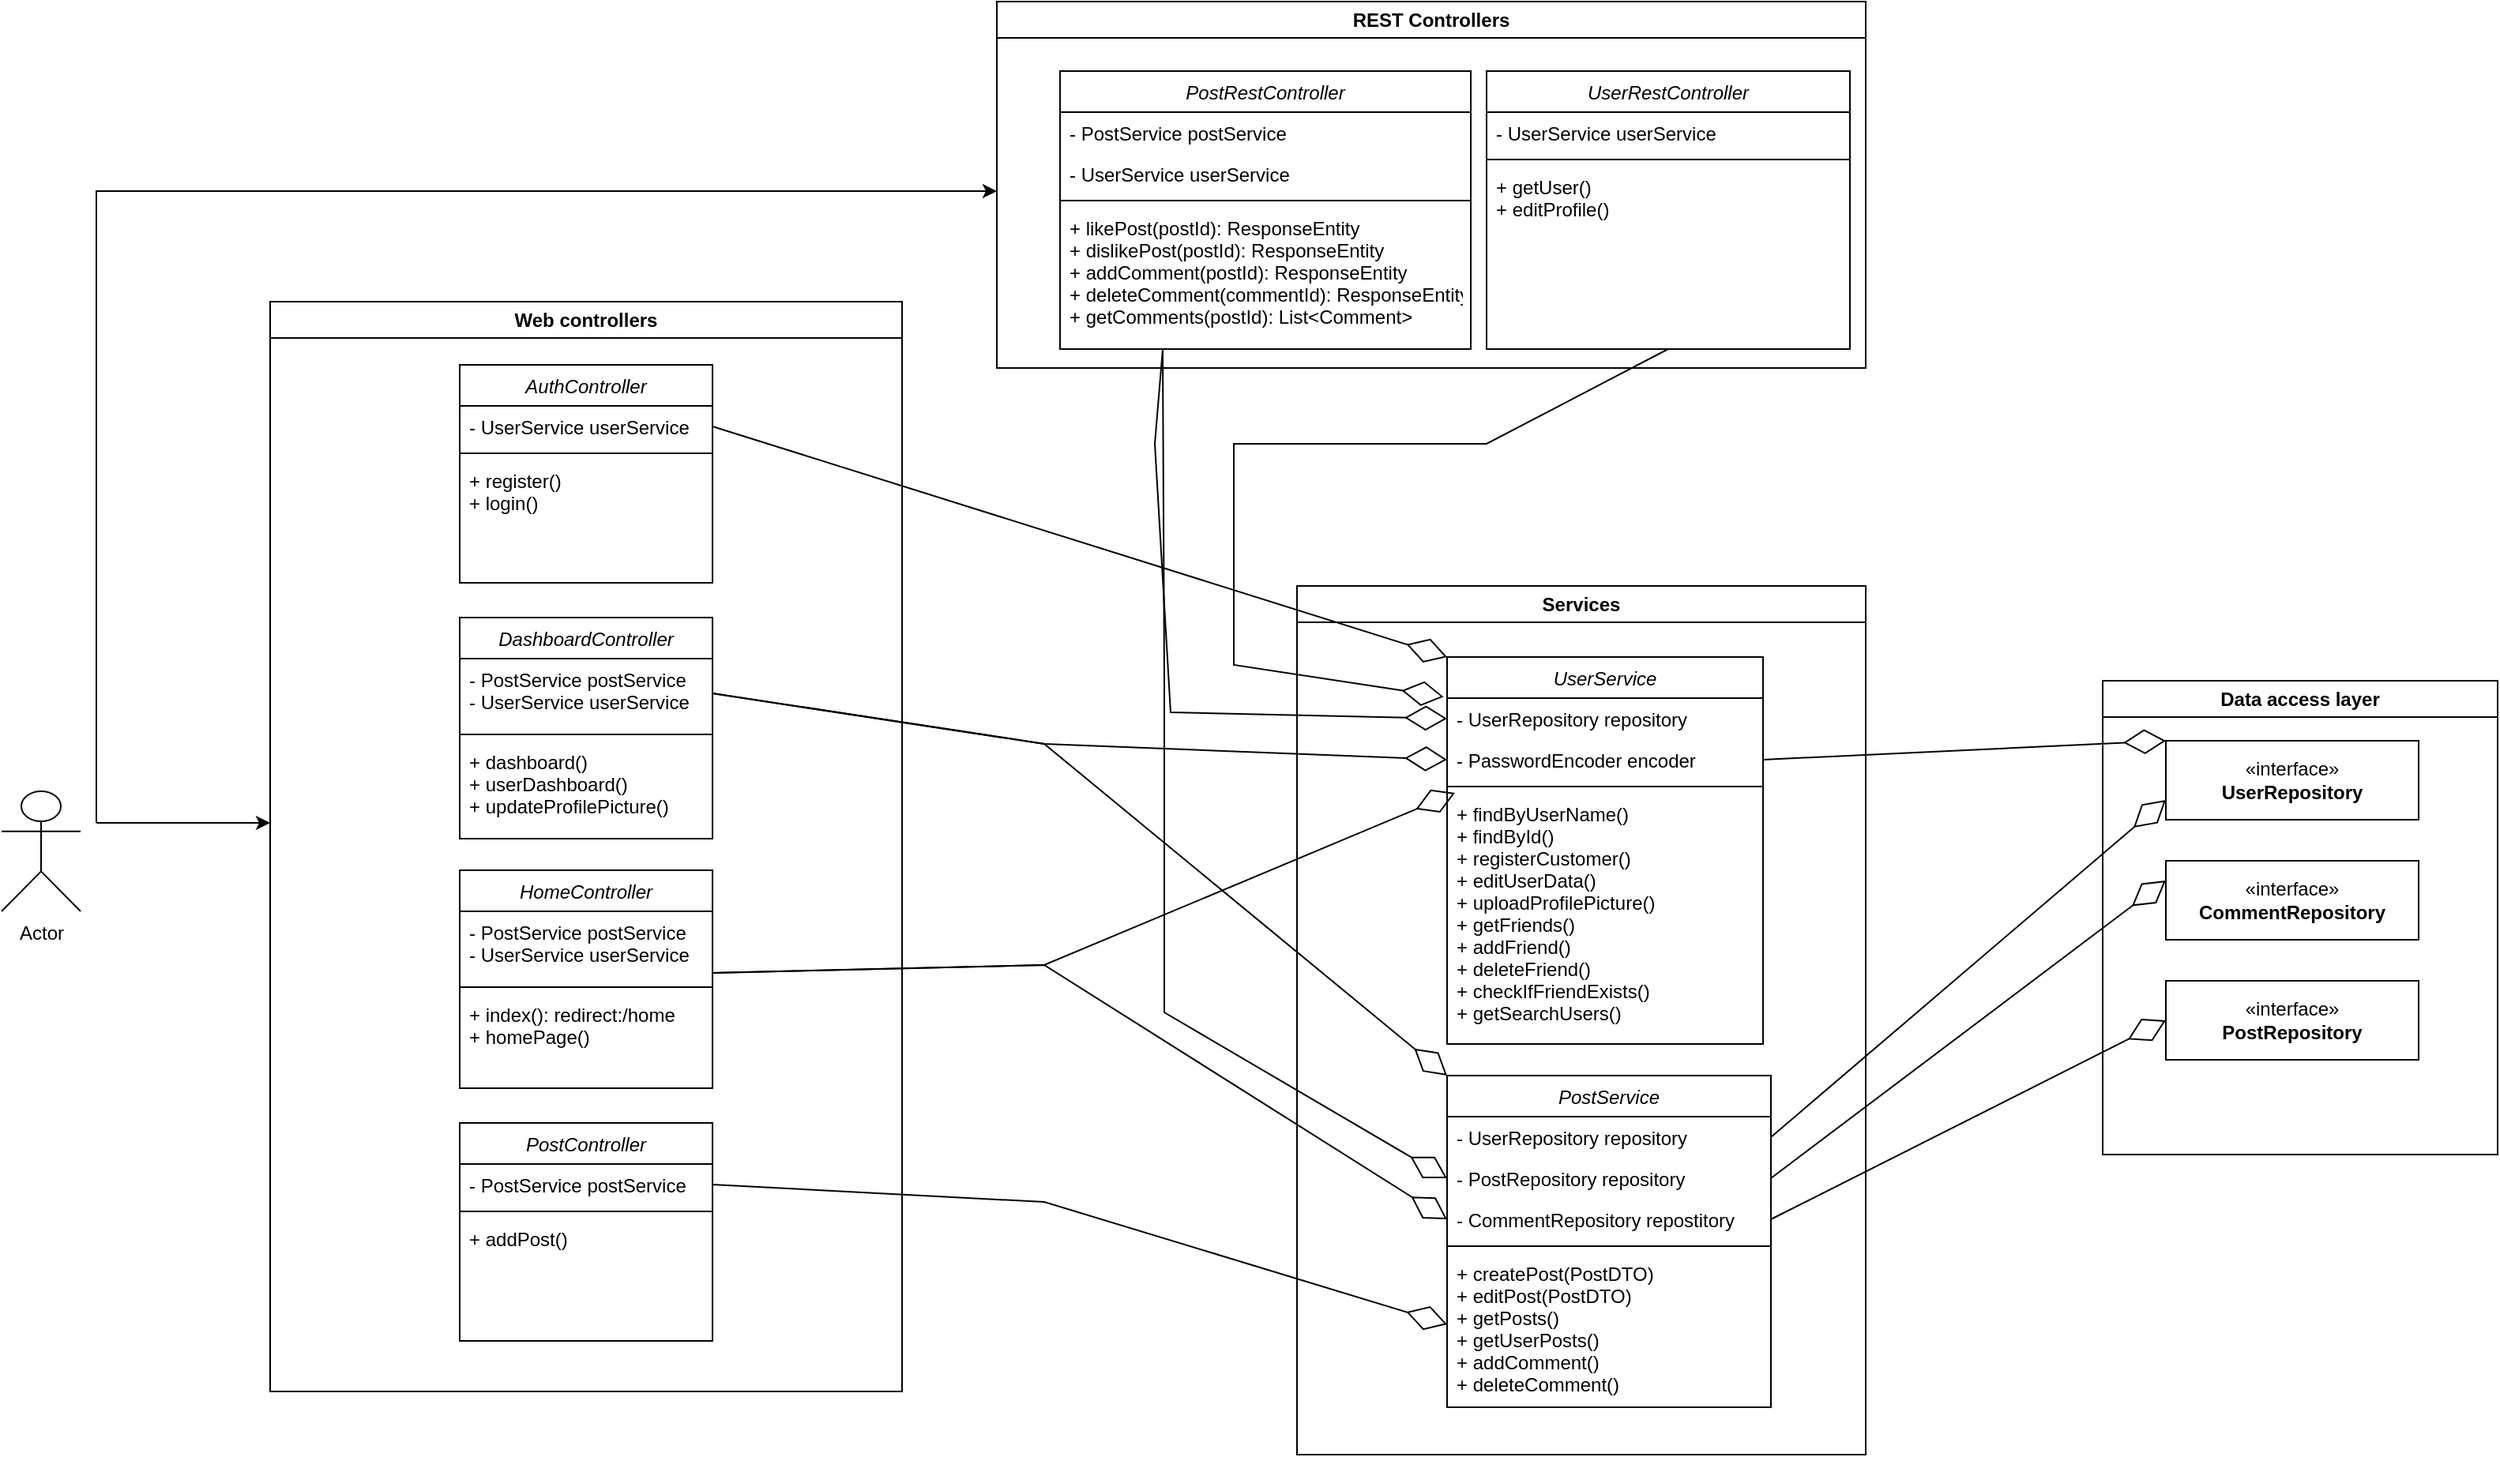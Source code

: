 <mxfile version="24.6.5" type="google">
  <diagram id="C5RBs43oDa-KdzZeNtuy" name="Page-1">
    <mxGraphModel grid="1" page="1" gridSize="10" guides="1" tooltips="1" connect="1" arrows="1" fold="1" pageScale="1" pageWidth="827" pageHeight="1169" math="0" shadow="0">
      <root>
        <mxCell id="WIyWlLk6GJQsqaUBKTNV-0" />
        <mxCell id="WIyWlLk6GJQsqaUBKTNV-1" parent="WIyWlLk6GJQsqaUBKTNV-0" />
        <mxCell id="z4HHx_3nLwUVMVr3qOZF-130" value="Web controllers" style="swimlane;whiteSpace=wrap;html=1;" vertex="1" parent="WIyWlLk6GJQsqaUBKTNV-1">
          <mxGeometry x="-650" y="390" width="400" height="690" as="geometry" />
        </mxCell>
        <mxCell id="z4HHx_3nLwUVMVr3qOZF-49" value="DashboardController" style="swimlane;fontStyle=2;align=center;verticalAlign=top;childLayout=stackLayout;horizontal=1;startSize=26;horizontalStack=0;resizeParent=1;resizeLast=0;collapsible=1;marginBottom=0;rounded=0;shadow=0;strokeWidth=1;" vertex="1" parent="z4HHx_3nLwUVMVr3qOZF-130">
          <mxGeometry x="120" y="200" width="160" height="140" as="geometry">
            <mxRectangle x="230" y="140" width="160" height="26" as="alternateBounds" />
          </mxGeometry>
        </mxCell>
        <mxCell id="z4HHx_3nLwUVMVr3qOZF-50" value="- PostService postService&#xa;- UserService userService" style="text;align=left;verticalAlign=top;spacingLeft=4;spacingRight=4;overflow=hidden;rotatable=0;points=[[0,0.5],[1,0.5]];portConstraint=eastwest;" vertex="1" parent="z4HHx_3nLwUVMVr3qOZF-49">
          <mxGeometry y="26" width="160" height="44" as="geometry" />
        </mxCell>
        <mxCell id="z4HHx_3nLwUVMVr3qOZF-53" value="" style="line;html=1;strokeWidth=1;align=left;verticalAlign=middle;spacingTop=-1;spacingLeft=3;spacingRight=3;rotatable=0;labelPosition=right;points=[];portConstraint=eastwest;" vertex="1" parent="z4HHx_3nLwUVMVr3qOZF-49">
          <mxGeometry y="70" width="160" height="8" as="geometry" />
        </mxCell>
        <mxCell id="z4HHx_3nLwUVMVr3qOZF-54" value="+ dashboard()&#xa;+ userDashboard()&#xa;+ updateProfilePicture()" style="text;align=left;verticalAlign=top;spacingLeft=4;spacingRight=4;overflow=hidden;rotatable=0;points=[[0,0.5],[1,0.5]];portConstraint=eastwest;" vertex="1" parent="z4HHx_3nLwUVMVr3qOZF-49">
          <mxGeometry y="78" width="160" height="62" as="geometry" />
        </mxCell>
        <mxCell id="z4HHx_3nLwUVMVr3qOZF-131" value="AuthController" style="swimlane;fontStyle=2;align=center;verticalAlign=top;childLayout=stackLayout;horizontal=1;startSize=26;horizontalStack=0;resizeParent=1;resizeLast=0;collapsible=1;marginBottom=0;rounded=0;shadow=0;strokeWidth=1;" vertex="1" parent="z4HHx_3nLwUVMVr3qOZF-130">
          <mxGeometry x="120" y="40" width="160" height="138" as="geometry">
            <mxRectangle x="230" y="140" width="160" height="26" as="alternateBounds" />
          </mxGeometry>
        </mxCell>
        <mxCell id="z4HHx_3nLwUVMVr3qOZF-132" value="- UserService userService" style="text;align=left;verticalAlign=top;spacingLeft=4;spacingRight=4;overflow=hidden;rotatable=0;points=[[0,0.5],[1,0.5]];portConstraint=eastwest;" vertex="1" parent="z4HHx_3nLwUVMVr3qOZF-131">
          <mxGeometry y="26" width="160" height="26" as="geometry" />
        </mxCell>
        <mxCell id="z4HHx_3nLwUVMVr3qOZF-135" value="" style="line;html=1;strokeWidth=1;align=left;verticalAlign=middle;spacingTop=-1;spacingLeft=3;spacingRight=3;rotatable=0;labelPosition=right;points=[];portConstraint=eastwest;" vertex="1" parent="z4HHx_3nLwUVMVr3qOZF-131">
          <mxGeometry y="52" width="160" height="8" as="geometry" />
        </mxCell>
        <mxCell id="z4HHx_3nLwUVMVr3qOZF-136" value="+ register()&#xa;+ login()" style="text;align=left;verticalAlign=top;spacingLeft=4;spacingRight=4;overflow=hidden;rotatable=0;points=[[0,0.5],[1,0.5]];portConstraint=eastwest;" vertex="1" parent="z4HHx_3nLwUVMVr3qOZF-131">
          <mxGeometry y="60" width="160" height="50" as="geometry" />
        </mxCell>
        <mxCell id="z4HHx_3nLwUVMVr3qOZF-143" value="HomeController" style="swimlane;fontStyle=2;align=center;verticalAlign=top;childLayout=stackLayout;horizontal=1;startSize=26;horizontalStack=0;resizeParent=1;resizeLast=0;collapsible=1;marginBottom=0;rounded=0;shadow=0;strokeWidth=1;" vertex="1" parent="z4HHx_3nLwUVMVr3qOZF-130">
          <mxGeometry x="120" y="360" width="160" height="138" as="geometry">
            <mxRectangle x="230" y="140" width="160" height="26" as="alternateBounds" />
          </mxGeometry>
        </mxCell>
        <mxCell id="z4HHx_3nLwUVMVr3qOZF-144" value="- PostService postService&#xa;- UserService userService" style="text;align=left;verticalAlign=top;spacingLeft=4;spacingRight=4;overflow=hidden;rotatable=0;points=[[0,0.5],[1,0.5]];portConstraint=eastwest;" vertex="1" parent="z4HHx_3nLwUVMVr3qOZF-143">
          <mxGeometry y="26" width="160" height="44" as="geometry" />
        </mxCell>
        <mxCell id="z4HHx_3nLwUVMVr3qOZF-147" value="" style="line;html=1;strokeWidth=1;align=left;verticalAlign=middle;spacingTop=-1;spacingLeft=3;spacingRight=3;rotatable=0;labelPosition=right;points=[];portConstraint=eastwest;" vertex="1" parent="z4HHx_3nLwUVMVr3qOZF-143">
          <mxGeometry y="70" width="160" height="8" as="geometry" />
        </mxCell>
        <mxCell id="z4HHx_3nLwUVMVr3qOZF-148" value="+ index(): redirect:/home&#xa;+ homePage()" style="text;align=left;verticalAlign=top;spacingLeft=4;spacingRight=4;overflow=hidden;rotatable=0;points=[[0,0.5],[1,0.5]];portConstraint=eastwest;" vertex="1" parent="z4HHx_3nLwUVMVr3qOZF-143">
          <mxGeometry y="78" width="160" height="42" as="geometry" />
        </mxCell>
        <mxCell id="z4HHx_3nLwUVMVr3qOZF-37" value="PostController" style="swimlane;fontStyle=2;align=center;verticalAlign=top;childLayout=stackLayout;horizontal=1;startSize=26;horizontalStack=0;resizeParent=1;resizeLast=0;collapsible=1;marginBottom=0;rounded=0;shadow=0;strokeWidth=1;" vertex="1" parent="z4HHx_3nLwUVMVr3qOZF-130">
          <mxGeometry x="120" y="520" width="160" height="138" as="geometry">
            <mxRectangle x="230" y="140" width="160" height="26" as="alternateBounds" />
          </mxGeometry>
        </mxCell>
        <mxCell id="z4HHx_3nLwUVMVr3qOZF-38" value="- PostService postService" style="text;align=left;verticalAlign=top;spacingLeft=4;spacingRight=4;overflow=hidden;rotatable=0;points=[[0,0.5],[1,0.5]];portConstraint=eastwest;" vertex="1" parent="z4HHx_3nLwUVMVr3qOZF-37">
          <mxGeometry y="26" width="160" height="26" as="geometry" />
        </mxCell>
        <mxCell id="z4HHx_3nLwUVMVr3qOZF-41" value="" style="line;html=1;strokeWidth=1;align=left;verticalAlign=middle;spacingTop=-1;spacingLeft=3;spacingRight=3;rotatable=0;labelPosition=right;points=[];portConstraint=eastwest;" vertex="1" parent="z4HHx_3nLwUVMVr3qOZF-37">
          <mxGeometry y="52" width="160" height="8" as="geometry" />
        </mxCell>
        <mxCell id="z4HHx_3nLwUVMVr3qOZF-42" value="+ addPost()" style="text;align=left;verticalAlign=top;spacingLeft=4;spacingRight=4;overflow=hidden;rotatable=0;points=[[0,0.5],[1,0.5]];portConstraint=eastwest;" vertex="1" parent="z4HHx_3nLwUVMVr3qOZF-37">
          <mxGeometry y="60" width="160" height="26" as="geometry" />
        </mxCell>
        <mxCell id="sRyd3_VP2Nb4db6PmYxN-0" value="REST Controllers" style="swimlane;whiteSpace=wrap;html=1;" vertex="1" parent="WIyWlLk6GJQsqaUBKTNV-1">
          <mxGeometry x="-190" y="200" width="550" height="232" as="geometry" />
        </mxCell>
        <mxCell id="sRyd3_VP2Nb4db6PmYxN-1" value="PostRestController" style="swimlane;fontStyle=2;align=center;verticalAlign=top;childLayout=stackLayout;horizontal=1;startSize=26;horizontalStack=0;resizeParent=1;resizeLast=0;collapsible=1;marginBottom=0;rounded=0;shadow=0;strokeWidth=1;" vertex="1" parent="sRyd3_VP2Nb4db6PmYxN-0">
          <mxGeometry x="40" y="44" width="260" height="176" as="geometry">
            <mxRectangle x="230" y="140" width="160" height="26" as="alternateBounds" />
          </mxGeometry>
        </mxCell>
        <mxCell id="sRyd3_VP2Nb4db6PmYxN-2" value="- PostService postService" style="text;align=left;verticalAlign=top;spacingLeft=4;spacingRight=4;overflow=hidden;rotatable=0;points=[[0,0.5],[1,0.5]];portConstraint=eastwest;" vertex="1" parent="sRyd3_VP2Nb4db6PmYxN-1">
          <mxGeometry y="26" width="260" height="26" as="geometry" />
        </mxCell>
        <mxCell id="sRyd3_VP2Nb4db6PmYxN-3" value="- UserService userService" style="text;align=left;verticalAlign=top;spacingLeft=4;spacingRight=4;overflow=hidden;rotatable=0;points=[[0,0.5],[1,0.5]];portConstraint=eastwest;rounded=0;shadow=0;html=0;" vertex="1" parent="sRyd3_VP2Nb4db6PmYxN-1">
          <mxGeometry y="52" width="260" height="26" as="geometry" />
        </mxCell>
        <mxCell id="sRyd3_VP2Nb4db6PmYxN-5" value="" style="line;html=1;strokeWidth=1;align=left;verticalAlign=middle;spacingTop=-1;spacingLeft=3;spacingRight=3;rotatable=0;labelPosition=right;points=[];portConstraint=eastwest;" vertex="1" parent="sRyd3_VP2Nb4db6PmYxN-1">
          <mxGeometry y="78" width="260" height="8" as="geometry" />
        </mxCell>
        <mxCell id="sRyd3_VP2Nb4db6PmYxN-6" value="+ likePost(postId): ResponseEntity&#xa;+ dislikePost(postId): ResponseEntity&#xa;+ addComment(postId): ResponseEntity&#xa;+ deleteComment(commentId): ResponseEntity&#xa;+ getComments(postId): List&lt;Comment&gt;&#xa;" style="text;align=left;verticalAlign=top;spacingLeft=4;spacingRight=4;overflow=hidden;rotatable=0;points=[[0,0.5],[1,0.5]];portConstraint=eastwest;" vertex="1" parent="sRyd3_VP2Nb4db6PmYxN-1">
          <mxGeometry y="86" width="260" height="84" as="geometry" />
        </mxCell>
        <mxCell id="sRyd3_VP2Nb4db6PmYxN-7" value="UserRestController" style="swimlane;fontStyle=2;align=center;verticalAlign=top;childLayout=stackLayout;horizontal=1;startSize=26;horizontalStack=0;resizeParent=1;resizeLast=0;collapsible=1;marginBottom=0;rounded=0;shadow=0;strokeWidth=1;" vertex="1" parent="sRyd3_VP2Nb4db6PmYxN-0">
          <mxGeometry x="310" y="44" width="230" height="176" as="geometry">
            <mxRectangle x="230" y="140" width="160" height="26" as="alternateBounds" />
          </mxGeometry>
        </mxCell>
        <mxCell id="sRyd3_VP2Nb4db6PmYxN-8" value="- UserService userService" style="text;align=left;verticalAlign=top;spacingLeft=4;spacingRight=4;overflow=hidden;rotatable=0;points=[[0,0.5],[1,0.5]];portConstraint=eastwest;" vertex="1" parent="sRyd3_VP2Nb4db6PmYxN-7">
          <mxGeometry y="26" width="230" height="26" as="geometry" />
        </mxCell>
        <mxCell id="sRyd3_VP2Nb4db6PmYxN-11" value="" style="line;html=1;strokeWidth=1;align=left;verticalAlign=middle;spacingTop=-1;spacingLeft=3;spacingRight=3;rotatable=0;labelPosition=right;points=[];portConstraint=eastwest;" vertex="1" parent="sRyd3_VP2Nb4db6PmYxN-7">
          <mxGeometry y="52" width="230" height="8" as="geometry" />
        </mxCell>
        <mxCell id="sRyd3_VP2Nb4db6PmYxN-12" value="+ getUser()&#xa;+ editProfile()" style="text;align=left;verticalAlign=top;spacingLeft=4;spacingRight=4;overflow=hidden;rotatable=0;points=[[0,0.5],[1,0.5]];portConstraint=eastwest;" vertex="1" parent="sRyd3_VP2Nb4db6PmYxN-7">
          <mxGeometry y="60" width="230" height="50" as="geometry" />
        </mxCell>
        <mxCell id="sRyd3_VP2Nb4db6PmYxN-31" value="Services" style="swimlane;whiteSpace=wrap;html=1;" vertex="1" parent="WIyWlLk6GJQsqaUBKTNV-1">
          <mxGeometry y="570" width="360" height="550" as="geometry" />
        </mxCell>
        <mxCell id="z4HHx_3nLwUVMVr3qOZF-0" value="UserService" style="swimlane;fontStyle=2;align=center;verticalAlign=top;childLayout=stackLayout;horizontal=1;startSize=26;horizontalStack=0;resizeParent=1;resizeLast=0;collapsible=1;marginBottom=0;rounded=0;shadow=0;strokeWidth=1;" vertex="1" parent="sRyd3_VP2Nb4db6PmYxN-31">
          <mxGeometry x="95" y="45" width="200" height="245" as="geometry">
            <mxRectangle x="230" y="140" width="160" height="26" as="alternateBounds" />
          </mxGeometry>
        </mxCell>
        <mxCell id="z4HHx_3nLwUVMVr3qOZF-1" value="- UserRepository repository" style="text;align=left;verticalAlign=top;spacingLeft=4;spacingRight=4;overflow=hidden;rotatable=0;points=[[0,0.5],[1,0.5]];portConstraint=eastwest;" vertex="1" parent="z4HHx_3nLwUVMVr3qOZF-0">
          <mxGeometry y="26" width="200" height="26" as="geometry" />
        </mxCell>
        <mxCell id="z4HHx_3nLwUVMVr3qOZF-2" value="- PasswordEncoder encoder" style="text;align=left;verticalAlign=top;spacingLeft=4;spacingRight=4;overflow=hidden;rotatable=0;points=[[0,0.5],[1,0.5]];portConstraint=eastwest;rounded=0;shadow=0;html=0;" vertex="1" parent="z4HHx_3nLwUVMVr3qOZF-0">
          <mxGeometry y="52" width="200" height="26" as="geometry" />
        </mxCell>
        <mxCell id="z4HHx_3nLwUVMVr3qOZF-4" value="" style="line;html=1;strokeWidth=1;align=left;verticalAlign=middle;spacingTop=-1;spacingLeft=3;spacingRight=3;rotatable=0;labelPosition=right;points=[];portConstraint=eastwest;" vertex="1" parent="z4HHx_3nLwUVMVr3qOZF-0">
          <mxGeometry y="78" width="200" height="8" as="geometry" />
        </mxCell>
        <mxCell id="z4HHx_3nLwUVMVr3qOZF-5" value="+ findByUserName()&#xa;+ findById()&#xa;+ registerCustomer()&#xa;+ editUserData()&#xa;+ uploadProfilePicture()&#xa;+ getFriends()&#xa;+ addFriend()&#xa;+ deleteFriend()&#xa;+ checkIfFriendExists()&#xa;+ getSearchUsers()" style="text;align=left;verticalAlign=top;spacingLeft=4;spacingRight=4;overflow=hidden;rotatable=0;points=[[0,0.5],[1,0.5]];portConstraint=eastwest;" vertex="1" parent="z4HHx_3nLwUVMVr3qOZF-0">
          <mxGeometry y="86" width="200" height="154" as="geometry" />
        </mxCell>
        <mxCell id="z4HHx_3nLwUVMVr3qOZF-18" value="PostService" style="swimlane;fontStyle=2;align=center;verticalAlign=top;childLayout=stackLayout;horizontal=1;startSize=26;horizontalStack=0;resizeParent=1;resizeLast=0;collapsible=1;marginBottom=0;rounded=0;shadow=0;strokeWidth=1;" vertex="1" parent="sRyd3_VP2Nb4db6PmYxN-31">
          <mxGeometry x="95" y="310" width="205" height="210" as="geometry">
            <mxRectangle x="230" y="140" width="160" height="26" as="alternateBounds" />
          </mxGeometry>
        </mxCell>
        <mxCell id="z4HHx_3nLwUVMVr3qOZF-19" value="- UserRepository repository" style="text;align=left;verticalAlign=top;spacingLeft=4;spacingRight=4;overflow=hidden;rotatable=0;points=[[0,0.5],[1,0.5]];portConstraint=eastwest;" vertex="1" parent="z4HHx_3nLwUVMVr3qOZF-18">
          <mxGeometry y="26" width="205" height="26" as="geometry" />
        </mxCell>
        <mxCell id="z4HHx_3nLwUVMVr3qOZF-20" value="- PostRepository repository" style="text;align=left;verticalAlign=top;spacingLeft=4;spacingRight=4;overflow=hidden;rotatable=0;points=[[0,0.5],[1,0.5]];portConstraint=eastwest;rounded=0;shadow=0;html=0;" vertex="1" parent="z4HHx_3nLwUVMVr3qOZF-18">
          <mxGeometry y="52" width="205" height="26" as="geometry" />
        </mxCell>
        <mxCell id="z4HHx_3nLwUVMVr3qOZF-21" value="- CommentRepository repostitory" style="text;align=left;verticalAlign=top;spacingLeft=4;spacingRight=4;overflow=hidden;rotatable=0;points=[[0,0.5],[1,0.5]];portConstraint=eastwest;rounded=0;shadow=0;html=0;" vertex="1" parent="z4HHx_3nLwUVMVr3qOZF-18">
          <mxGeometry y="78" width="205" height="26" as="geometry" />
        </mxCell>
        <mxCell id="z4HHx_3nLwUVMVr3qOZF-22" value="" style="line;html=1;strokeWidth=1;align=left;verticalAlign=middle;spacingTop=-1;spacingLeft=3;spacingRight=3;rotatable=0;labelPosition=right;points=[];portConstraint=eastwest;" vertex="1" parent="z4HHx_3nLwUVMVr3qOZF-18">
          <mxGeometry y="104" width="205" height="8" as="geometry" />
        </mxCell>
        <mxCell id="hyJHgttUPvXmmWjOwWxm-4" value="+ createPost(PostDTO)&#xa;+ editPost(PostDTO)&#xa;+ getPosts()&#xa;+ getUserPosts()&#xa;+ addComment()&#xa;+ deleteComment()" style="text;align=left;verticalAlign=top;spacingLeft=4;spacingRight=4;overflow=hidden;rotatable=0;points=[[0,0.5],[1,0.5]];portConstraint=eastwest;" vertex="1" parent="z4HHx_3nLwUVMVr3qOZF-18">
          <mxGeometry y="112" width="205" height="98" as="geometry" />
        </mxCell>
        <mxCell id="sRyd3_VP2Nb4db6PmYxN-45" value="" style="endArrow=diamondThin;endFill=0;endSize=24;html=1;rounded=0;exitX=1;exitY=0.5;exitDx=0;exitDy=0;entryX=0;entryY=0.75;entryDx=0;entryDy=0;" edge="1" parent="WIyWlLk6GJQsqaUBKTNV-1" source="z4HHx_3nLwUVMVr3qOZF-38" target="z4HHx_3nLwUVMVr3qOZF-18">
          <mxGeometry width="160" relative="1" as="geometry">
            <mxPoint x="-350" y="520" as="sourcePoint" />
            <mxPoint x="-190" y="520" as="targetPoint" />
            <Array as="points">
              <mxPoint x="-160" y="960" />
            </Array>
          </mxGeometry>
        </mxCell>
        <mxCell id="sRyd3_VP2Nb4db6PmYxN-46" value="" style="endArrow=diamondThin;endFill=0;endSize=24;html=1;rounded=0;exitX=1;exitY=0.5;exitDx=0;exitDy=0;entryX=0;entryY=0.5;entryDx=0;entryDy=0;" edge="1" parent="WIyWlLk6GJQsqaUBKTNV-1" source="z4HHx_3nLwUVMVr3qOZF-50" target="z4HHx_3nLwUVMVr3qOZF-2">
          <mxGeometry width="160" relative="1" as="geometry">
            <mxPoint x="-310" y="740" as="sourcePoint" />
            <mxPoint x="-150" y="740" as="targetPoint" />
            <Array as="points">
              <mxPoint x="-160" y="670" />
            </Array>
          </mxGeometry>
        </mxCell>
        <mxCell id="sRyd3_VP2Nb4db6PmYxN-47" value="" style="endArrow=diamondThin;endFill=0;endSize=24;html=1;rounded=0;exitX=1;exitY=0.5;exitDx=0;exitDy=0;entryX=0;entryY=0;entryDx=0;entryDy=0;" edge="1" parent="WIyWlLk6GJQsqaUBKTNV-1" source="z4HHx_3nLwUVMVr3qOZF-50" target="z4HHx_3nLwUVMVr3qOZF-18">
          <mxGeometry width="160" relative="1" as="geometry">
            <mxPoint x="-360" y="640" as="sourcePoint" />
            <mxPoint x="110" y="685" as="targetPoint" />
            <Array as="points">
              <mxPoint x="-160" y="670" />
            </Array>
          </mxGeometry>
        </mxCell>
        <mxCell id="sRyd3_VP2Nb4db6PmYxN-48" value="" style="endArrow=diamondThin;endFill=0;endSize=24;html=1;rounded=0;exitX=1;exitY=0.5;exitDx=0;exitDy=0;entryX=0;entryY=0;entryDx=0;entryDy=0;" edge="1" parent="WIyWlLk6GJQsqaUBKTNV-1" source="z4HHx_3nLwUVMVr3qOZF-132" target="z4HHx_3nLwUVMVr3qOZF-0">
          <mxGeometry width="160" relative="1" as="geometry">
            <mxPoint x="-310" y="790" as="sourcePoint" />
            <mxPoint x="-150" y="790" as="targetPoint" />
          </mxGeometry>
        </mxCell>
        <mxCell id="sRyd3_VP2Nb4db6PmYxN-49" value="" style="endArrow=diamondThin;endFill=0;endSize=24;html=1;rounded=0;exitX=1;exitY=0.5;exitDx=0;exitDy=0;entryX=0;entryY=0.5;entryDx=0;entryDy=0;" edge="1" parent="WIyWlLk6GJQsqaUBKTNV-1">
          <mxGeometry width="160" relative="1" as="geometry">
            <mxPoint x="-370" y="815.0" as="sourcePoint" />
            <mxPoint x="100" y="701" as="targetPoint" />
            <Array as="points">
              <mxPoint x="-160" y="810" />
            </Array>
          </mxGeometry>
        </mxCell>
        <mxCell id="sRyd3_VP2Nb4db6PmYxN-50" value="" style="endArrow=diamondThin;endFill=0;endSize=24;html=1;rounded=0;exitX=1;exitY=0.5;exitDx=0;exitDy=0;entryX=0;entryY=0.5;entryDx=0;entryDy=0;" edge="1" parent="WIyWlLk6GJQsqaUBKTNV-1" target="z4HHx_3nLwUVMVr3qOZF-21">
          <mxGeometry width="160" relative="1" as="geometry">
            <mxPoint x="-370" y="815.0" as="sourcePoint" />
            <mxPoint x="-40" y="820" as="targetPoint" />
            <Array as="points">
              <mxPoint x="-160" y="810" />
            </Array>
          </mxGeometry>
        </mxCell>
        <mxCell id="sRyd3_VP2Nb4db6PmYxN-51" value="" style="endArrow=diamondThin;endFill=0;endSize=24;html=1;rounded=0;entryX=0;entryY=0.5;entryDx=0;entryDy=0;exitX=0.25;exitY=1;exitDx=0;exitDy=0;" edge="1" parent="WIyWlLk6GJQsqaUBKTNV-1" source="sRyd3_VP2Nb4db6PmYxN-1" target="z4HHx_3nLwUVMVr3qOZF-1">
          <mxGeometry width="160" relative="1" as="geometry">
            <mxPoint x="-50" y="360" as="sourcePoint" />
            <mxPoint y="500" as="targetPoint" />
            <Array as="points">
              <mxPoint x="-90" y="480" />
              <mxPoint x="-80" y="650" />
            </Array>
          </mxGeometry>
        </mxCell>
        <mxCell id="sRyd3_VP2Nb4db6PmYxN-52" value="" style="endArrow=diamondThin;endFill=0;endSize=24;html=1;rounded=0;exitX=0.25;exitY=1;exitDx=0;exitDy=0;entryX=0;entryY=0.5;entryDx=0;entryDy=0;" edge="1" parent="WIyWlLk6GJQsqaUBKTNV-1" source="sRyd3_VP2Nb4db6PmYxN-1" target="z4HHx_3nLwUVMVr3qOZF-20">
          <mxGeometry width="160" relative="1" as="geometry">
            <mxPoint x="180" y="640" as="sourcePoint" />
            <mxPoint x="340" y="640" as="targetPoint" />
            <Array as="points">
              <mxPoint x="-84" y="630" />
              <mxPoint x="-84" y="840" />
            </Array>
          </mxGeometry>
        </mxCell>
        <mxCell id="sRyd3_VP2Nb4db6PmYxN-53" value="" style="endArrow=diamondThin;endFill=0;endSize=24;html=1;rounded=0;exitX=0.5;exitY=1;exitDx=0;exitDy=0;entryX=-0.011;entryY=-0.031;entryDx=0;entryDy=0;entryPerimeter=0;" edge="1" parent="WIyWlLk6GJQsqaUBKTNV-1" source="sRyd3_VP2Nb4db6PmYxN-7" target="z4HHx_3nLwUVMVr3qOZF-1">
          <mxGeometry width="160" relative="1" as="geometry">
            <mxPoint x="100" y="500" as="sourcePoint" />
            <mxPoint x="260" y="500" as="targetPoint" />
            <Array as="points">
              <mxPoint x="120" y="480" />
              <mxPoint x="-40" y="480" />
              <mxPoint x="-40" y="620" />
            </Array>
          </mxGeometry>
        </mxCell>
        <mxCell id="sRyd3_VP2Nb4db6PmYxN-54" value="" style="endArrow=diamondThin;endFill=0;endSize=24;html=1;rounded=0;exitX=1;exitY=0.5;exitDx=0;exitDy=0;entryX=0;entryY=0;entryDx=0;entryDy=0;" edge="1" parent="WIyWlLk6GJQsqaUBKTNV-1" source="z4HHx_3nLwUVMVr3qOZF-2" target="z4HHx_3nLwUVMVr3qOZF-78">
          <mxGeometry width="160" relative="1" as="geometry">
            <mxPoint x="270" y="670" as="sourcePoint" />
            <mxPoint x="430" y="670" as="targetPoint" />
          </mxGeometry>
        </mxCell>
        <mxCell id="sRyd3_VP2Nb4db6PmYxN-55" value="" style="endArrow=diamondThin;endFill=0;endSize=24;html=1;rounded=0;exitX=1;exitY=0.5;exitDx=0;exitDy=0;entryX=0;entryY=0.25;entryDx=0;entryDy=0;" edge="1" parent="WIyWlLk6GJQsqaUBKTNV-1" source="z4HHx_3nLwUVMVr3qOZF-20" target="z4HHx_3nLwUVMVr3qOZF-76">
          <mxGeometry width="160" relative="1" as="geometry">
            <mxPoint x="420" y="820" as="sourcePoint" />
            <mxPoint x="580" y="820" as="targetPoint" />
          </mxGeometry>
        </mxCell>
        <mxCell id="sRyd3_VP2Nb4db6PmYxN-56" value="" style="endArrow=diamondThin;endFill=0;endSize=24;html=1;rounded=0;exitX=1;exitY=0.5;exitDx=0;exitDy=0;entryX=0;entryY=0.5;entryDx=0;entryDy=0;" edge="1" parent="WIyWlLk6GJQsqaUBKTNV-1" source="z4HHx_3nLwUVMVr3qOZF-21" target="z4HHx_3nLwUVMVr3qOZF-77">
          <mxGeometry width="160" relative="1" as="geometry">
            <mxPoint x="450" y="830" as="sourcePoint" />
            <mxPoint x="610" y="830" as="targetPoint" />
          </mxGeometry>
        </mxCell>
        <mxCell id="sRyd3_VP2Nb4db6PmYxN-57" value="" style="endArrow=diamondThin;endFill=0;endSize=24;html=1;rounded=0;exitX=1;exitY=0.5;exitDx=0;exitDy=0;entryX=0;entryY=0.75;entryDx=0;entryDy=0;" edge="1" parent="WIyWlLk6GJQsqaUBKTNV-1" source="z4HHx_3nLwUVMVr3qOZF-19" target="z4HHx_3nLwUVMVr3qOZF-78">
          <mxGeometry width="160" relative="1" as="geometry">
            <mxPoint x="480" y="870" as="sourcePoint" />
            <mxPoint x="700" y="770" as="targetPoint" />
          </mxGeometry>
        </mxCell>
        <mxCell id="sRyd3_VP2Nb4db6PmYxN-58" value="Actor" style="shape=umlActor;verticalLabelPosition=bottom;verticalAlign=top;html=1;" vertex="1" parent="WIyWlLk6GJQsqaUBKTNV-1">
          <mxGeometry x="-820" y="700" width="50" height="76" as="geometry" />
        </mxCell>
        <mxCell id="sRyd3_VP2Nb4db6PmYxN-65" value="" style="endArrow=classic;html=1;rounded=0;" edge="1" parent="WIyWlLk6GJQsqaUBKTNV-1">
          <mxGeometry width="50" height="50" relative="1" as="geometry">
            <mxPoint x="-760" y="720" as="sourcePoint" />
            <mxPoint x="-650" y="720" as="targetPoint" />
          </mxGeometry>
        </mxCell>
        <mxCell id="sRyd3_VP2Nb4db6PmYxN-66" value="" style="endArrow=classic;html=1;rounded=0;" edge="1" parent="WIyWlLk6GJQsqaUBKTNV-1">
          <mxGeometry width="50" height="50" relative="1" as="geometry">
            <mxPoint x="-760" y="720" as="sourcePoint" />
            <mxPoint x="-190" y="320" as="targetPoint" />
            <Array as="points">
              <mxPoint x="-760" y="320" />
            </Array>
          </mxGeometry>
        </mxCell>
        <mxCell id="sRyd3_VP2Nb4db6PmYxN-67" value="Data access layer" style="swimlane;whiteSpace=wrap;html=1;" vertex="1" parent="WIyWlLk6GJQsqaUBKTNV-1">
          <mxGeometry x="510" y="630" width="250" height="300" as="geometry" />
        </mxCell>
        <mxCell id="z4HHx_3nLwUVMVr3qOZF-78" value="«interface»&lt;br&gt;&lt;b&gt;UserRepository&lt;/b&gt;" style="html=1;whiteSpace=wrap;" vertex="1" parent="sRyd3_VP2Nb4db6PmYxN-67">
          <mxGeometry x="40" y="38" width="160" height="50" as="geometry" />
        </mxCell>
        <mxCell id="z4HHx_3nLwUVMVr3qOZF-76" value="«interface»&lt;br&gt;&lt;b&gt;CommentRepository&lt;/b&gt;" style="html=1;whiteSpace=wrap;" vertex="1" parent="sRyd3_VP2Nb4db6PmYxN-67">
          <mxGeometry x="40" y="113.995" width="160" height="50" as="geometry" />
        </mxCell>
        <mxCell id="z4HHx_3nLwUVMVr3qOZF-77" value="«interface»&lt;br&gt;&lt;b&gt;PostRepository&lt;/b&gt;" style="html=1;whiteSpace=wrap;" vertex="1" parent="sRyd3_VP2Nb4db6PmYxN-67">
          <mxGeometry x="40" y="190" width="160" height="50" as="geometry" />
        </mxCell>
      </root>
    </mxGraphModel>
  </diagram>
</mxfile>

